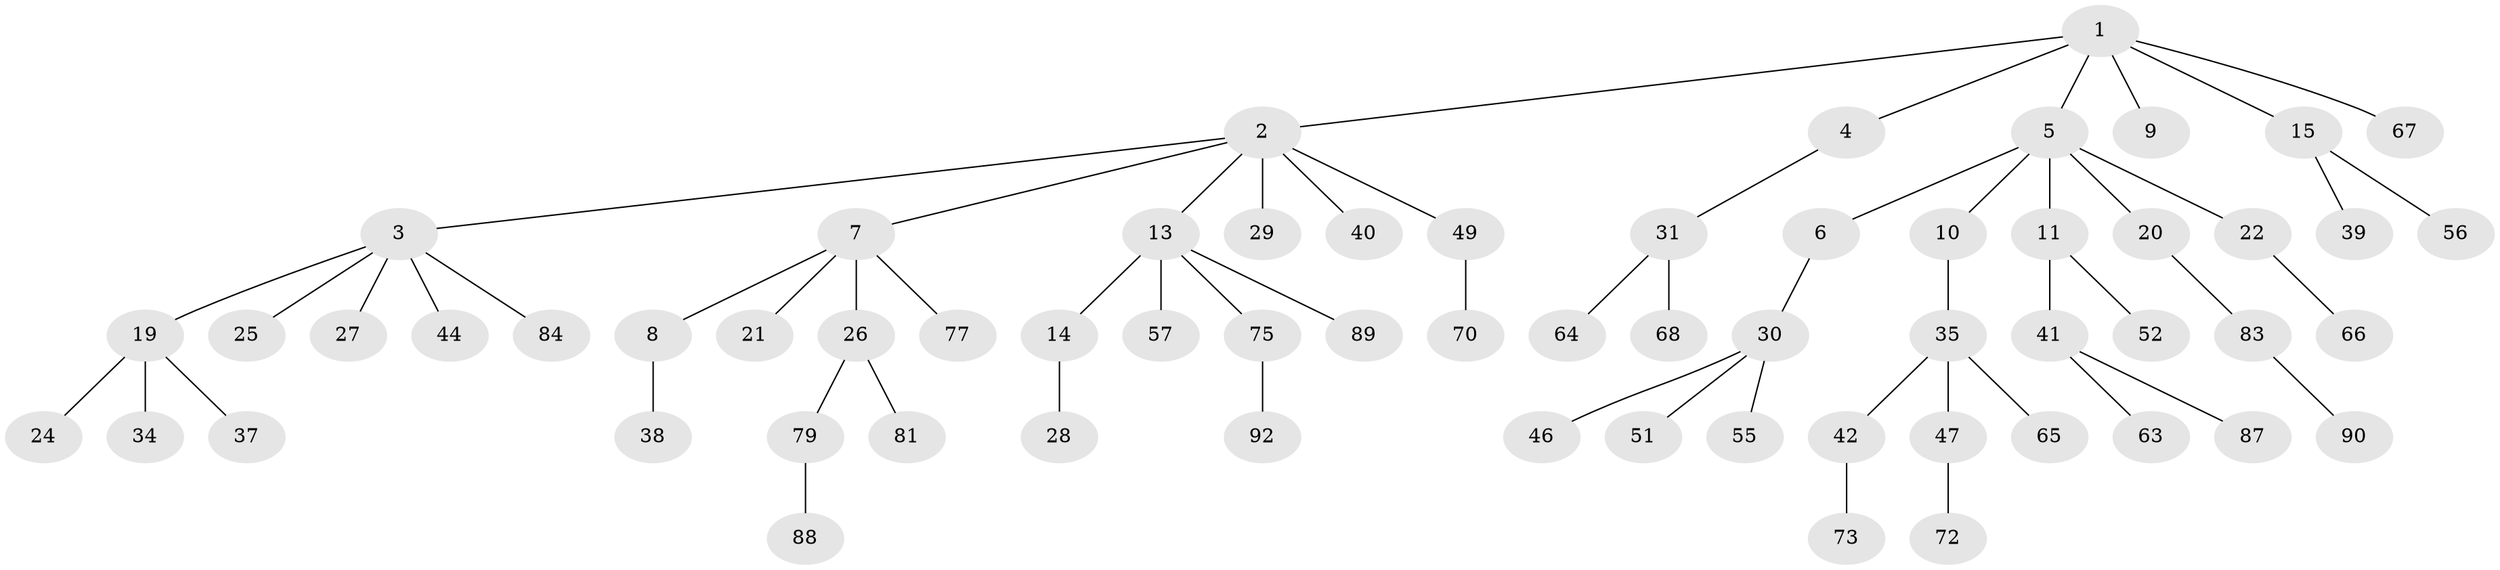 // original degree distribution, {6: 0.021739130434782608, 4: 0.05434782608695652, 3: 0.17391304347826086, 7: 0.010869565217391304, 2: 0.16304347826086957, 1: 0.5434782608695652, 5: 0.03260869565217391}
// Generated by graph-tools (version 1.1) at 2025/42/03/06/25 10:42:04]
// undirected, 63 vertices, 62 edges
graph export_dot {
graph [start="1"]
  node [color=gray90,style=filled];
  1 [super="+50"];
  2 [super="+16"];
  3 [super="+12"];
  4 [super="+61"];
  5 [super="+59"];
  6 [super="+91"];
  7 [super="+18"];
  8;
  9;
  10 [super="+23"];
  11 [super="+60"];
  13 [super="+45"];
  14 [super="+58"];
  15 [super="+17"];
  19 [super="+86"];
  20 [super="+80"];
  21;
  22 [super="+74"];
  24;
  25;
  26 [super="+32"];
  27 [super="+48"];
  28 [super="+36"];
  29;
  30 [super="+33"];
  31 [super="+53"];
  34 [super="+54"];
  35 [super="+62"];
  37;
  38;
  39;
  40;
  41 [super="+43"];
  42 [super="+76"];
  44;
  46;
  47;
  49 [super="+82"];
  51;
  52;
  55;
  56 [super="+69"];
  57 [super="+71"];
  63;
  64;
  65;
  66;
  67;
  68;
  70;
  72;
  73;
  75 [super="+85"];
  77 [super="+78"];
  79;
  81;
  83;
  84;
  87;
  88;
  89;
  90;
  92;
  1 -- 2;
  1 -- 4;
  1 -- 5;
  1 -- 9;
  1 -- 15;
  1 -- 67;
  2 -- 3;
  2 -- 7;
  2 -- 13;
  2 -- 49;
  2 -- 40;
  2 -- 29;
  3 -- 19;
  3 -- 25;
  3 -- 27;
  3 -- 44;
  3 -- 84;
  4 -- 31;
  5 -- 6;
  5 -- 10;
  5 -- 11;
  5 -- 20;
  5 -- 22;
  6 -- 30;
  7 -- 8;
  7 -- 77;
  7 -- 26;
  7 -- 21;
  8 -- 38;
  10 -- 35;
  11 -- 41;
  11 -- 52;
  13 -- 14;
  13 -- 57;
  13 -- 75;
  13 -- 89;
  14 -- 28;
  15 -- 39;
  15 -- 56;
  19 -- 24;
  19 -- 34;
  19 -- 37;
  20 -- 83;
  22 -- 66;
  26 -- 81;
  26 -- 79;
  30 -- 51;
  30 -- 46;
  30 -- 55;
  31 -- 68;
  31 -- 64;
  35 -- 42;
  35 -- 47;
  35 -- 65;
  41 -- 63;
  41 -- 87;
  42 -- 73;
  47 -- 72;
  49 -- 70;
  75 -- 92;
  79 -- 88;
  83 -- 90;
}
